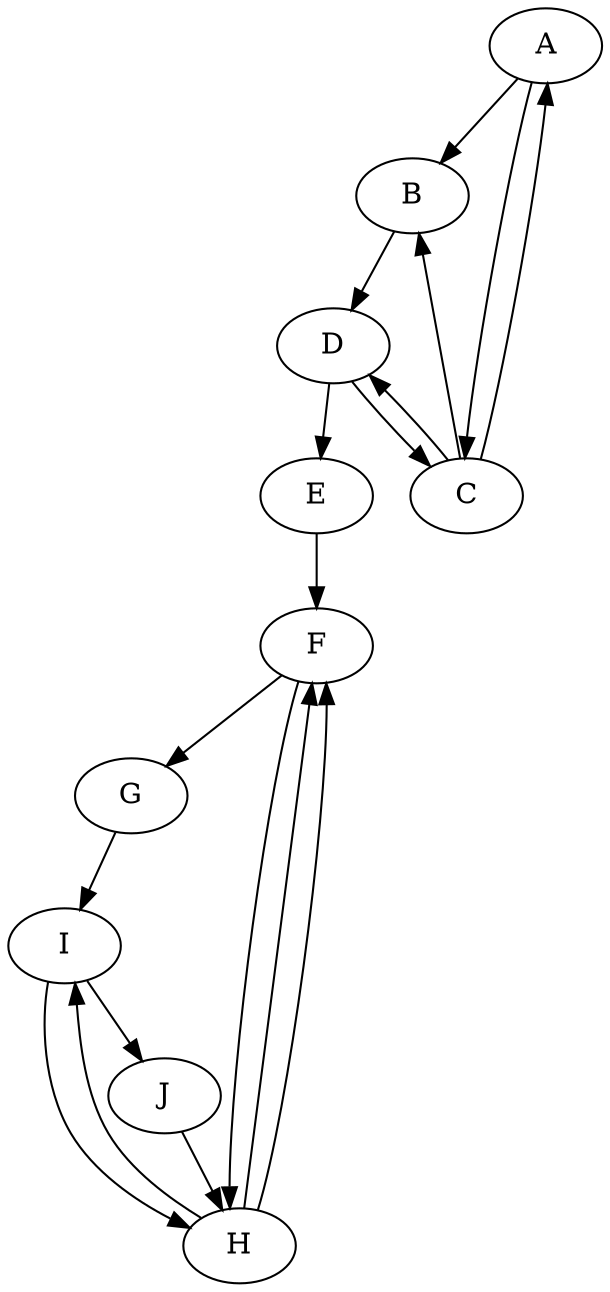 digraph {
A -> B
A -> C
B -> D
C -> A
C -> B
C -> D
D -> C
D -> E
E -> F
F -> G
F -> H
G -> I
H -> F
H -> F
H -> I
I -> H
I -> J
J -> H
}